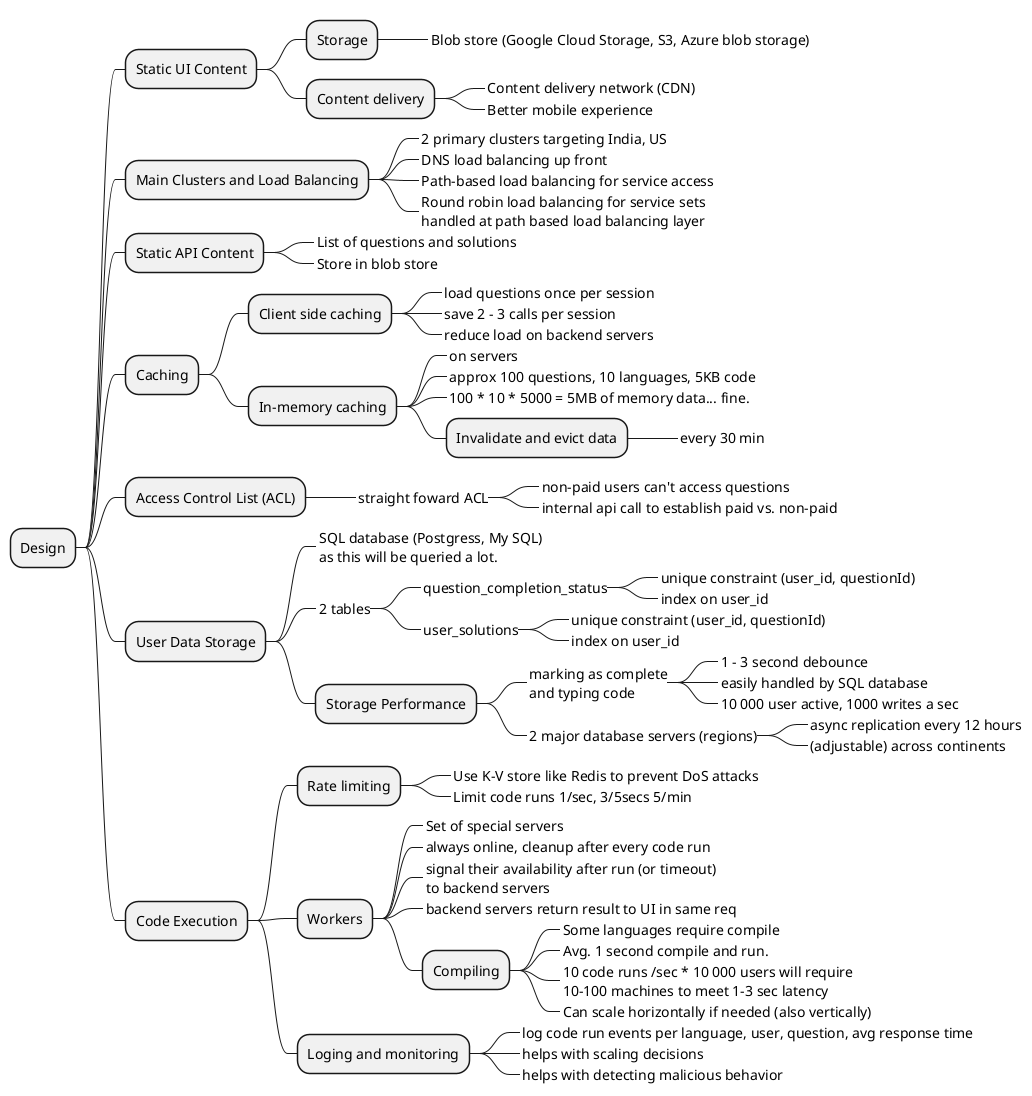 


@startmindmap "Design Code Testing Platform

'+ Gathering requirements

'+ Coming up with a plan

+ Design

++ Static UI Content
+++ Storage
++++_ Blob store (Google Cloud Storage, S3, Azure blob storage)
+++ Content delivery
++++_ Content delivery network (CDN)
++++_ Better mobile experience

++ Main Clusters and Load Balancing
+++_ 2 primary clusters targeting India, US
+++_ DNS load balancing up front
+++_ Path-based load balancing for service access
+++_ Round robin load balancing for service sets\nhandled at path based load balancing layer

++ Static API Content
+++_ List of questions and solutions
+++_ Store in blob store

++ Caching
+++ Client side caching
++++_ load questions once per session
++++_ save 2 - 3 calls per session
++++_ reduce load on backend servers

+++ In-memory caching
++++_ on servers
++++_ approx 100 questions, 10 languages, 5KB code
++++_ 100 * 10 * 5000 = 5MB of memory data... fine.
++++ Invalidate and evict data
+++++_ every 30 min

++ Access Control List (ACL)
+++_ straight foward ACL
++++_ non-paid users can't access questions
++++_ internal api call to establish paid vs. non-paid

++ User Data Storage
+++_ SQL database (Postgress, My SQL)\nas this will be queried a lot.
+++_ 2 tables
++++_ question_completion_status
+++++_ unique constraint (user_id, questionId)
+++++_ index on user_id
++++_ user_solutions
+++++_ unique constraint (user_id, questionId)
+++++_ index on user_id
+++ Storage Performance
++++_ marking as complete\nand typing code
+++++_ 1 - 3 second debounce
+++++_ easily handled by SQL database
+++++_ 10 000 user active, 1000 writes a sec
++++_ 2 major database servers (regions)
+++++_ async replication every 12 hours
+++++_ (adjustable) across continents 


++ Code Execution
+++ Rate limiting
++++_ Use K-V store like Redis to prevent DoS attacks
++++_ Limit code runs 1/sec, 3/5secs 5/min
+++ Workers
++++_ Set of special servers
++++_ always online, cleanup after every code run
++++_ signal their availability after run (or timeout)\nto backend servers
++++_ backend servers return result to UI in same req
++++ Compiling
+++++_ Some languages require compile
+++++_ Avg. 1 second compile and run.
+++++_ 10 code runs /sec * 10 000 users will require\n10-100 machines to meet 1-3 sec latency
+++++_ Can scale horizontally if needed (also vertically)

+++ Loging and monitoring
++++_ log code run events per language, user, question, avg response time
++++_ helps with scaling decisions
++++_ helps with detecting malicious behavior

@endmindmap
